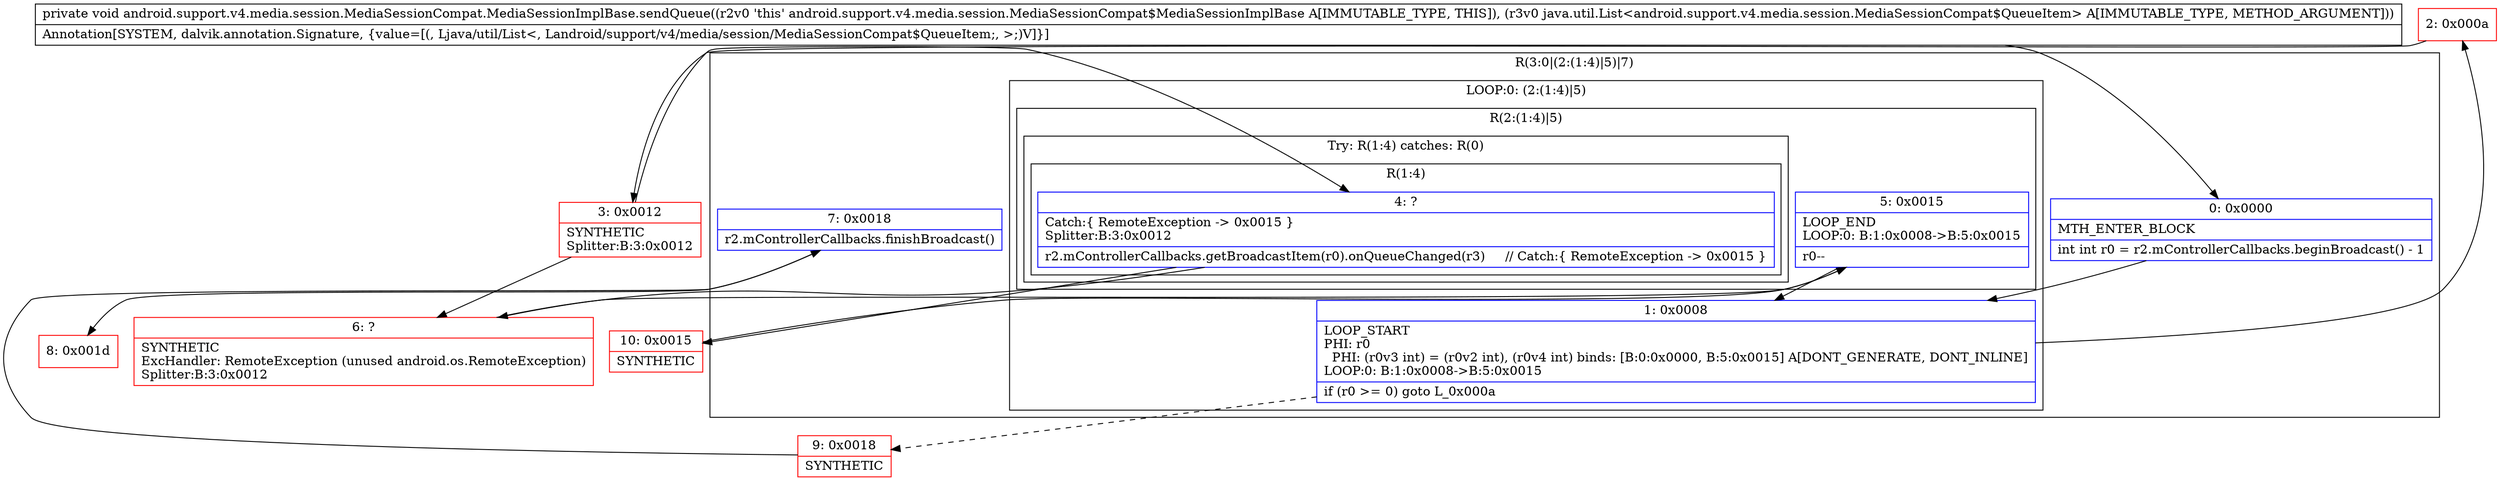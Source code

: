 digraph "CFG forandroid.support.v4.media.session.MediaSessionCompat.MediaSessionImplBase.sendQueue(Ljava\/util\/List;)V" {
subgraph cluster_Region_310676062 {
label = "R(3:0|(2:(1:4)|5)|7)";
node [shape=record,color=blue];
Node_0 [shape=record,label="{0\:\ 0x0000|MTH_ENTER_BLOCK\l|int int r0 = r2.mControllerCallbacks.beginBroadcast() \- 1\l}"];
subgraph cluster_LoopRegion_2030549203 {
label = "LOOP:0: (2:(1:4)|5)";
node [shape=record,color=blue];
Node_1 [shape=record,label="{1\:\ 0x0008|LOOP_START\lPHI: r0 \l  PHI: (r0v3 int) = (r0v2 int), (r0v4 int) binds: [B:0:0x0000, B:5:0x0015] A[DONT_GENERATE, DONT_INLINE]\lLOOP:0: B:1:0x0008\-\>B:5:0x0015\l|if (r0 \>= 0) goto L_0x000a\l}"];
subgraph cluster_Region_200850117 {
label = "R(2:(1:4)|5)";
node [shape=record,color=blue];
subgraph cluster_TryCatchRegion_1116902033 {
label = "Try: R(1:4) catches: R(0)";
node [shape=record,color=blue];
subgraph cluster_Region_1181581437 {
label = "R(1:4)";
node [shape=record,color=blue];
Node_4 [shape=record,label="{4\:\ ?|Catch:\{ RemoteException \-\> 0x0015 \}\lSplitter:B:3:0x0012\l|r2.mControllerCallbacks.getBroadcastItem(r0).onQueueChanged(r3)     \/\/ Catch:\{ RemoteException \-\> 0x0015 \}\l}"];
}
subgraph cluster_Region_233450628 {
label = "R(0) | ExcHandler: RemoteException (unused android.os.RemoteException)\l";
node [shape=record,color=blue];
}
}
Node_5 [shape=record,label="{5\:\ 0x0015|LOOP_END\lLOOP:0: B:1:0x0008\-\>B:5:0x0015\l|r0\-\-\l}"];
}
}
Node_7 [shape=record,label="{7\:\ 0x0018|r2.mControllerCallbacks.finishBroadcast()\l}"];
}
subgraph cluster_Region_233450628 {
label = "R(0) | ExcHandler: RemoteException (unused android.os.RemoteException)\l";
node [shape=record,color=blue];
}
Node_2 [shape=record,color=red,label="{2\:\ 0x000a}"];
Node_3 [shape=record,color=red,label="{3\:\ 0x0012|SYNTHETIC\lSplitter:B:3:0x0012\l}"];
Node_6 [shape=record,color=red,label="{6\:\ ?|SYNTHETIC\lExcHandler: RemoteException (unused android.os.RemoteException)\lSplitter:B:3:0x0012\l}"];
Node_8 [shape=record,color=red,label="{8\:\ 0x001d}"];
Node_9 [shape=record,color=red,label="{9\:\ 0x0018|SYNTHETIC\l}"];
Node_10 [shape=record,color=red,label="{10\:\ 0x0015|SYNTHETIC\l}"];
MethodNode[shape=record,label="{private void android.support.v4.media.session.MediaSessionCompat.MediaSessionImplBase.sendQueue((r2v0 'this' android.support.v4.media.session.MediaSessionCompat$MediaSessionImplBase A[IMMUTABLE_TYPE, THIS]), (r3v0 java.util.List\<android.support.v4.media.session.MediaSessionCompat$QueueItem\> A[IMMUTABLE_TYPE, METHOD_ARGUMENT]))  | Annotation[SYSTEM, dalvik.annotation.Signature, \{value=[(, Ljava\/util\/List\<, Landroid\/support\/v4\/media\/session\/MediaSessionCompat$QueueItem;, \>;)V]\}]\l}"];
MethodNode -> Node_0;
Node_0 -> Node_1;
Node_1 -> Node_2;
Node_1 -> Node_9[style=dashed];
Node_4 -> Node_6;
Node_4 -> Node_10;
Node_5 -> Node_1;
Node_7 -> Node_8;
Node_2 -> Node_3;
Node_3 -> Node_4;
Node_3 -> Node_6;
Node_6 -> Node_5;
Node_9 -> Node_7;
Node_10 -> Node_5;
}

